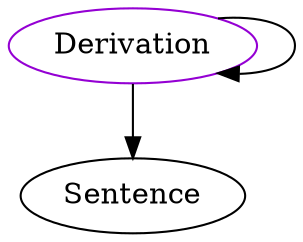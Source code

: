 digraph derivation{
Derivation -> Sentence;
Derivation -> Derivation;
Derivation	[shape=oval, color=darkviolet, label="Derivation"];
}
